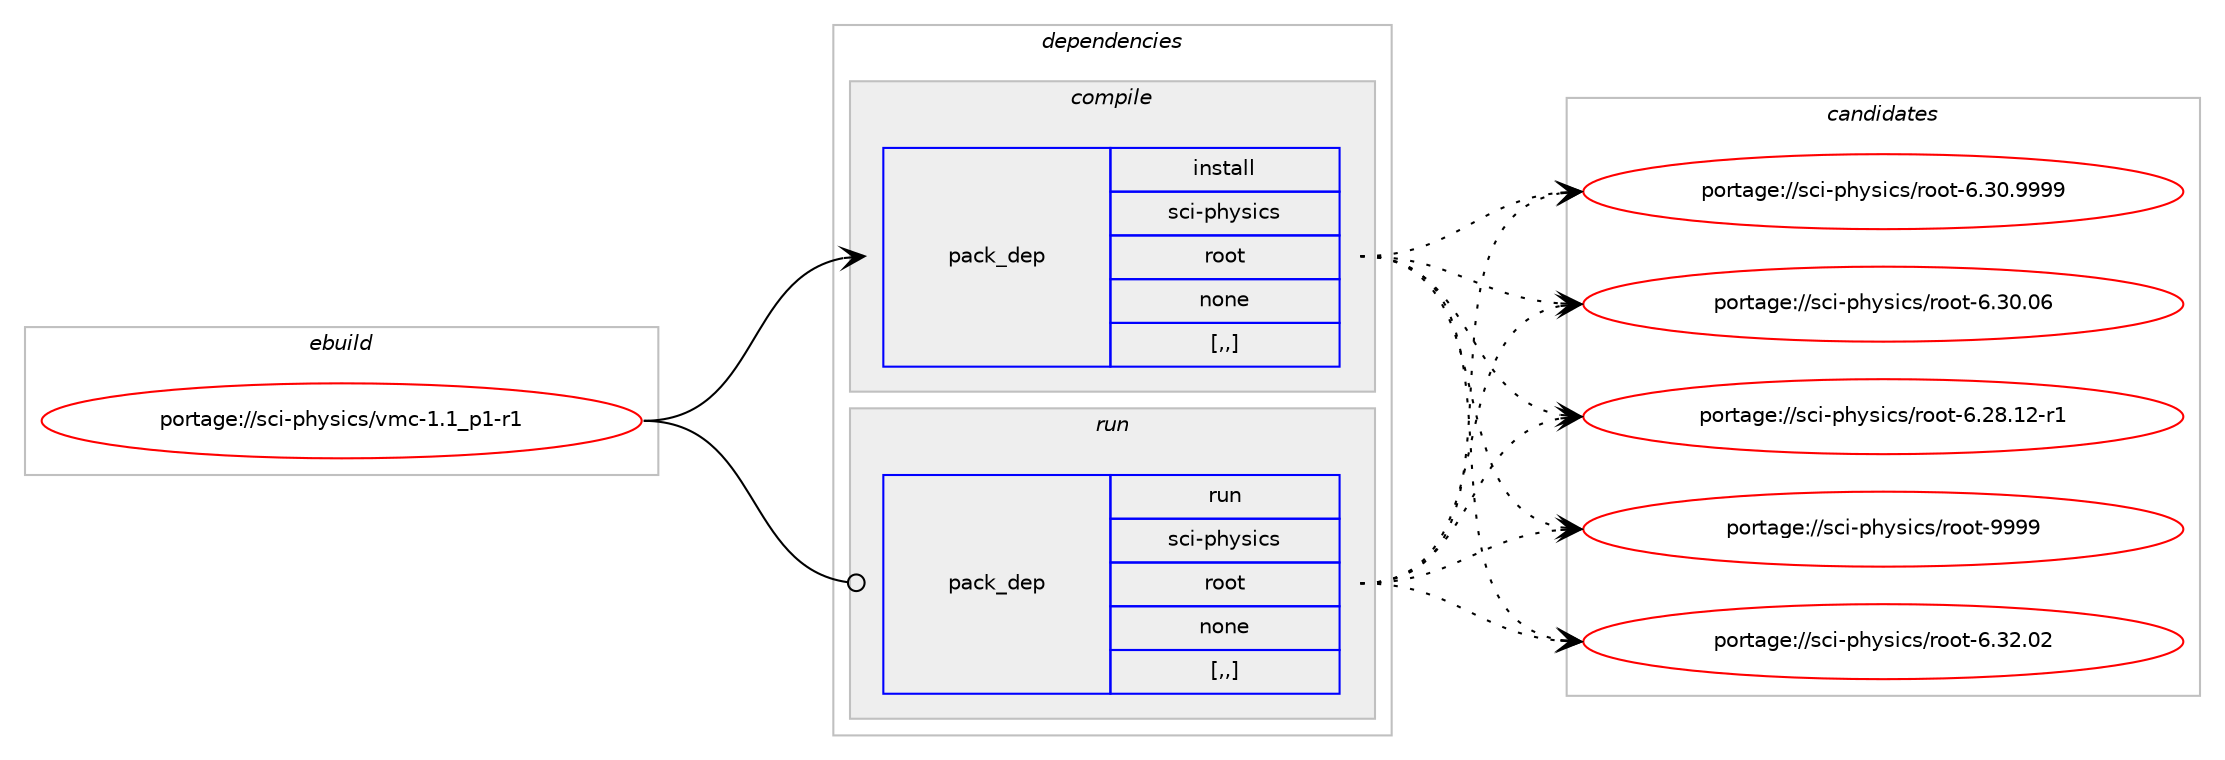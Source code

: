 digraph prolog {

# *************
# Graph options
# *************

newrank=true;
concentrate=true;
compound=true;
graph [rankdir=LR,fontname=Helvetica,fontsize=10,ranksep=1.5];#, ranksep=2.5, nodesep=0.2];
edge  [arrowhead=vee];
node  [fontname=Helvetica,fontsize=10];

# **********
# The ebuild
# **********

subgraph cluster_leftcol {
color=gray;
label=<<i>ebuild</i>>;
id [label="portage://sci-physics/vmc-1.1_p1-r1", color=red, width=4, href="../sci-physics/vmc-1.1_p1-r1.svg"];
}

# ****************
# The dependencies
# ****************

subgraph cluster_midcol {
color=gray;
label=<<i>dependencies</i>>;
subgraph cluster_compile {
fillcolor="#eeeeee";
style=filled;
label=<<i>compile</i>>;
subgraph pack300280 {
dependency413026 [label=<<TABLE BORDER="0" CELLBORDER="1" CELLSPACING="0" CELLPADDING="4" WIDTH="220"><TR><TD ROWSPAN="6" CELLPADDING="30">pack_dep</TD></TR><TR><TD WIDTH="110">install</TD></TR><TR><TD>sci-physics</TD></TR><TR><TD>root</TD></TR><TR><TD>none</TD></TR><TR><TD>[,,]</TD></TR></TABLE>>, shape=none, color=blue];
}
id:e -> dependency413026:w [weight=20,style="solid",arrowhead="vee"];
}
subgraph cluster_compileandrun {
fillcolor="#eeeeee";
style=filled;
label=<<i>compile and run</i>>;
}
subgraph cluster_run {
fillcolor="#eeeeee";
style=filled;
label=<<i>run</i>>;
subgraph pack300281 {
dependency413027 [label=<<TABLE BORDER="0" CELLBORDER="1" CELLSPACING="0" CELLPADDING="4" WIDTH="220"><TR><TD ROWSPAN="6" CELLPADDING="30">pack_dep</TD></TR><TR><TD WIDTH="110">run</TD></TR><TR><TD>sci-physics</TD></TR><TR><TD>root</TD></TR><TR><TD>none</TD></TR><TR><TD>[,,]</TD></TR></TABLE>>, shape=none, color=blue];
}
id:e -> dependency413027:w [weight=20,style="solid",arrowhead="odot"];
}
}

# **************
# The candidates
# **************

subgraph cluster_choices {
rank=same;
color=gray;
label=<<i>candidates</i>>;

subgraph choice300280 {
color=black;
nodesep=1;
choice115991054511210412111510599115471141111111164557575757 [label="portage://sci-physics/root-9999", color=red, width=4,href="../sci-physics/root-9999.svg"];
choice115991054511210412111510599115471141111111164554465150464850 [label="portage://sci-physics/root-6.32.02", color=red, width=4,href="../sci-physics/root-6.32.02.svg"];
choice1159910545112104121115105991154711411111111645544651484657575757 [label="portage://sci-physics/root-6.30.9999", color=red, width=4,href="../sci-physics/root-6.30.9999.svg"];
choice115991054511210412111510599115471141111111164554465148464854 [label="portage://sci-physics/root-6.30.06", color=red, width=4,href="../sci-physics/root-6.30.06.svg"];
choice1159910545112104121115105991154711411111111645544650564649504511449 [label="portage://sci-physics/root-6.28.12-r1", color=red, width=4,href="../sci-physics/root-6.28.12-r1.svg"];
dependency413026:e -> choice115991054511210412111510599115471141111111164557575757:w [style=dotted,weight="100"];
dependency413026:e -> choice115991054511210412111510599115471141111111164554465150464850:w [style=dotted,weight="100"];
dependency413026:e -> choice1159910545112104121115105991154711411111111645544651484657575757:w [style=dotted,weight="100"];
dependency413026:e -> choice115991054511210412111510599115471141111111164554465148464854:w [style=dotted,weight="100"];
dependency413026:e -> choice1159910545112104121115105991154711411111111645544650564649504511449:w [style=dotted,weight="100"];
}
subgraph choice300281 {
color=black;
nodesep=1;
choice115991054511210412111510599115471141111111164557575757 [label="portage://sci-physics/root-9999", color=red, width=4,href="../sci-physics/root-9999.svg"];
choice115991054511210412111510599115471141111111164554465150464850 [label="portage://sci-physics/root-6.32.02", color=red, width=4,href="../sci-physics/root-6.32.02.svg"];
choice1159910545112104121115105991154711411111111645544651484657575757 [label="portage://sci-physics/root-6.30.9999", color=red, width=4,href="../sci-physics/root-6.30.9999.svg"];
choice115991054511210412111510599115471141111111164554465148464854 [label="portage://sci-physics/root-6.30.06", color=red, width=4,href="../sci-physics/root-6.30.06.svg"];
choice1159910545112104121115105991154711411111111645544650564649504511449 [label="portage://sci-physics/root-6.28.12-r1", color=red, width=4,href="../sci-physics/root-6.28.12-r1.svg"];
dependency413027:e -> choice115991054511210412111510599115471141111111164557575757:w [style=dotted,weight="100"];
dependency413027:e -> choice115991054511210412111510599115471141111111164554465150464850:w [style=dotted,weight="100"];
dependency413027:e -> choice1159910545112104121115105991154711411111111645544651484657575757:w [style=dotted,weight="100"];
dependency413027:e -> choice115991054511210412111510599115471141111111164554465148464854:w [style=dotted,weight="100"];
dependency413027:e -> choice1159910545112104121115105991154711411111111645544650564649504511449:w [style=dotted,weight="100"];
}
}

}

